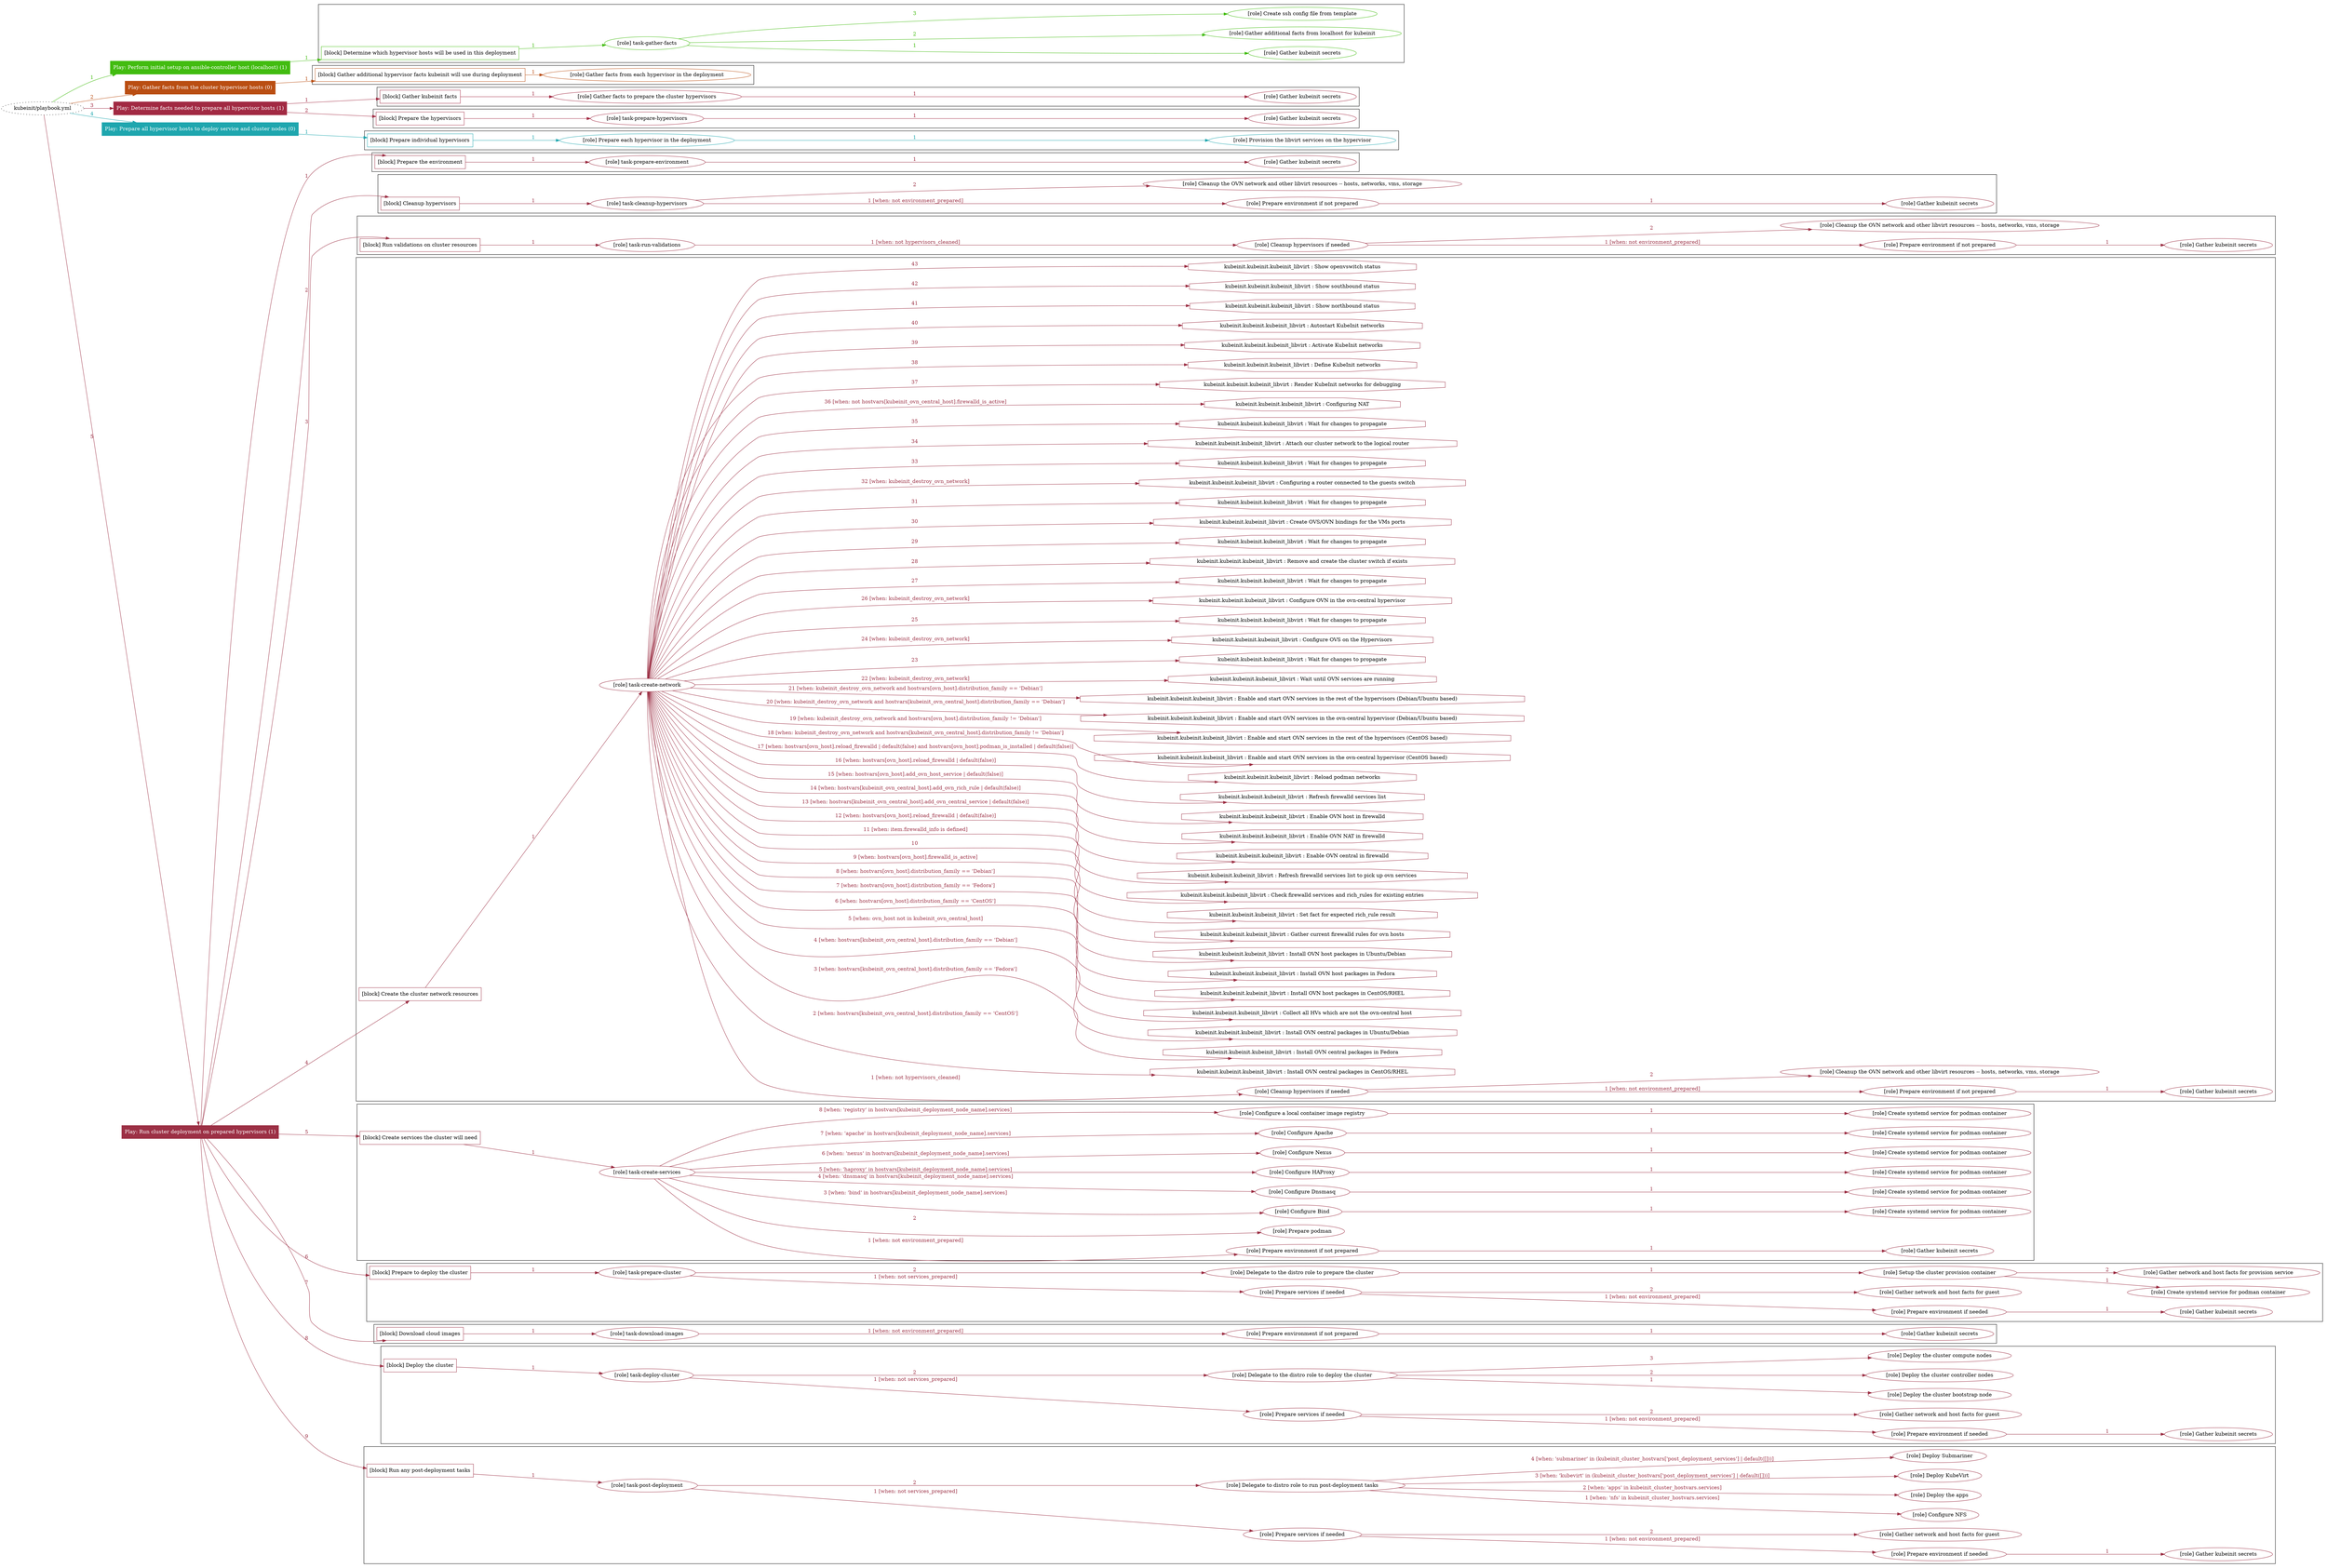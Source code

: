 digraph {
	graph [concentrate=true ordering=in rankdir=LR ratio=fill]
	edge [esep=5 sep=10]
	"kubeinit/playbook.yml" [URL="/home/runner/work/kubeinit/kubeinit/kubeinit/playbook.yml" id=playbook_c6033c44 style=dotted]
	"kubeinit/playbook.yml" -> play_5c7b0cc2 [label="1 " color="#42bc10" fontcolor="#42bc10" id=edge_77b911e6 labeltooltip="1 " tooltip="1 "]
	subgraph "Play: Perform initial setup on ansible-controller host (localhost) (1)" {
		play_5c7b0cc2 [label="Play: Perform initial setup on ansible-controller host (localhost) (1)" URL="/home/runner/work/kubeinit/kubeinit/kubeinit/playbook.yml" color="#42bc10" fontcolor="#ffffff" id=play_5c7b0cc2 shape=box style=filled tooltip=localhost]
		play_5c7b0cc2 -> block_03d6aeb3 [label=1 color="#42bc10" fontcolor="#42bc10" id=edge_30f203f4 labeltooltip=1 tooltip=1]
		subgraph cluster_block_03d6aeb3 {
			block_03d6aeb3 [label="[block] Determine which hypervisor hosts will be used in this deployment" URL="/home/runner/work/kubeinit/kubeinit/kubeinit/playbook.yml" color="#42bc10" id=block_03d6aeb3 labeltooltip="Determine which hypervisor hosts will be used in this deployment" shape=box tooltip="Determine which hypervisor hosts will be used in this deployment"]
			block_03d6aeb3 -> role_c396e815 [label="1 " color="#42bc10" fontcolor="#42bc10" id=edge_06ebc539 labeltooltip="1 " tooltip="1 "]
			subgraph "task-gather-facts" {
				role_c396e815 [label="[role] task-gather-facts" URL="/home/runner/work/kubeinit/kubeinit/kubeinit/playbook.yml" color="#42bc10" id=role_c396e815 tooltip="task-gather-facts"]
				role_c396e815 -> role_8b32a33f [label="1 " color="#42bc10" fontcolor="#42bc10" id=edge_042338b8 labeltooltip="1 " tooltip="1 "]
				subgraph "Gather kubeinit secrets" {
					role_8b32a33f [label="[role] Gather kubeinit secrets" URL="/home/runner/.ansible/collections/ansible_collections/kubeinit/kubeinit/roles/kubeinit_prepare/tasks/build_hypervisors_group.yml" color="#42bc10" id=role_8b32a33f tooltip="Gather kubeinit secrets"]
				}
				role_c396e815 -> role_2577978a [label="2 " color="#42bc10" fontcolor="#42bc10" id=edge_47eb3444 labeltooltip="2 " tooltip="2 "]
				subgraph "Gather additional facts from localhost for kubeinit" {
					role_2577978a [label="[role] Gather additional facts from localhost for kubeinit" URL="/home/runner/.ansible/collections/ansible_collections/kubeinit/kubeinit/roles/kubeinit_prepare/tasks/build_hypervisors_group.yml" color="#42bc10" id=role_2577978a tooltip="Gather additional facts from localhost for kubeinit"]
				}
				role_c396e815 -> role_c3574dbd [label="3 " color="#42bc10" fontcolor="#42bc10" id=edge_a3120091 labeltooltip="3 " tooltip="3 "]
				subgraph "Create ssh config file from template" {
					role_c3574dbd [label="[role] Create ssh config file from template" URL="/home/runner/.ansible/collections/ansible_collections/kubeinit/kubeinit/roles/kubeinit_prepare/tasks/build_hypervisors_group.yml" color="#42bc10" id=role_c3574dbd tooltip="Create ssh config file from template"]
				}
			}
		}
	}
	"kubeinit/playbook.yml" -> play_a7b6178d [label="2 " color="#ba4e12" fontcolor="#ba4e12" id=edge_c05b7010 labeltooltip="2 " tooltip="2 "]
	subgraph "Play: Gather facts from the cluster hypervisor hosts (0)" {
		play_a7b6178d [label="Play: Gather facts from the cluster hypervisor hosts (0)" URL="/home/runner/work/kubeinit/kubeinit/kubeinit/playbook.yml" color="#ba4e12" fontcolor="#ffffff" id=play_a7b6178d shape=box style=filled tooltip="Play: Gather facts from the cluster hypervisor hosts (0)"]
		play_a7b6178d -> block_81049f35 [label=1 color="#ba4e12" fontcolor="#ba4e12" id=edge_127b025b labeltooltip=1 tooltip=1]
		subgraph cluster_block_81049f35 {
			block_81049f35 [label="[block] Gather additional hypervisor facts kubeinit will use during deployment" URL="/home/runner/work/kubeinit/kubeinit/kubeinit/playbook.yml" color="#ba4e12" id=block_81049f35 labeltooltip="Gather additional hypervisor facts kubeinit will use during deployment" shape=box tooltip="Gather additional hypervisor facts kubeinit will use during deployment"]
			block_81049f35 -> role_00d2a780 [label="1 " color="#ba4e12" fontcolor="#ba4e12" id=edge_945f1dce labeltooltip="1 " tooltip="1 "]
			subgraph "Gather facts from each hypervisor in the deployment" {
				role_00d2a780 [label="[role] Gather facts from each hypervisor in the deployment" URL="/home/runner/work/kubeinit/kubeinit/kubeinit/playbook.yml" color="#ba4e12" id=role_00d2a780 tooltip="Gather facts from each hypervisor in the deployment"]
			}
		}
	}
	"kubeinit/playbook.yml" -> play_9e690d79 [label="3 " color="#a22a43" fontcolor="#a22a43" id=edge_9a0fe724 labeltooltip="3 " tooltip="3 "]
	subgraph "Play: Determine facts needed to prepare all hypervisor hosts (1)" {
		play_9e690d79 [label="Play: Determine facts needed to prepare all hypervisor hosts (1)" URL="/home/runner/work/kubeinit/kubeinit/kubeinit/playbook.yml" color="#a22a43" fontcolor="#ffffff" id=play_9e690d79 shape=box style=filled tooltip=localhost]
		play_9e690d79 -> block_972107ca [label=1 color="#a22a43" fontcolor="#a22a43" id=edge_d5f69a73 labeltooltip=1 tooltip=1]
		subgraph cluster_block_972107ca {
			block_972107ca [label="[block] Gather kubeinit facts" URL="/home/runner/work/kubeinit/kubeinit/kubeinit/playbook.yml" color="#a22a43" id=block_972107ca labeltooltip="Gather kubeinit facts" shape=box tooltip="Gather kubeinit facts"]
			block_972107ca -> role_20e37c01 [label="1 " color="#a22a43" fontcolor="#a22a43" id=edge_d45154d3 labeltooltip="1 " tooltip="1 "]
			subgraph "Gather facts to prepare the cluster hypervisors" {
				role_20e37c01 [label="[role] Gather facts to prepare the cluster hypervisors" URL="/home/runner/work/kubeinit/kubeinit/kubeinit/playbook.yml" color="#a22a43" id=role_20e37c01 tooltip="Gather facts to prepare the cluster hypervisors"]
				role_20e37c01 -> role_b97d1b58 [label="1 " color="#a22a43" fontcolor="#a22a43" id=edge_3117fb51 labeltooltip="1 " tooltip="1 "]
				subgraph "Gather kubeinit secrets" {
					role_b97d1b58 [label="[role] Gather kubeinit secrets" URL="/home/runner/.ansible/collections/ansible_collections/kubeinit/kubeinit/roles/kubeinit_prepare/tasks/gather_kubeinit_facts.yml" color="#a22a43" id=role_b97d1b58 tooltip="Gather kubeinit secrets"]
				}
			}
		}
		play_9e690d79 -> block_1df1ffa8 [label=2 color="#a22a43" fontcolor="#a22a43" id=edge_d916df10 labeltooltip=2 tooltip=2]
		subgraph cluster_block_1df1ffa8 {
			block_1df1ffa8 [label="[block] Prepare the hypervisors" URL="/home/runner/work/kubeinit/kubeinit/kubeinit/playbook.yml" color="#a22a43" id=block_1df1ffa8 labeltooltip="Prepare the hypervisors" shape=box tooltip="Prepare the hypervisors"]
			block_1df1ffa8 -> role_7117f3f3 [label="1 " color="#a22a43" fontcolor="#a22a43" id=edge_9361f598 labeltooltip="1 " tooltip="1 "]
			subgraph "task-prepare-hypervisors" {
				role_7117f3f3 [label="[role] task-prepare-hypervisors" URL="/home/runner/work/kubeinit/kubeinit/kubeinit/playbook.yml" color="#a22a43" id=role_7117f3f3 tooltip="task-prepare-hypervisors"]
				role_7117f3f3 -> role_240d2ba0 [label="1 " color="#a22a43" fontcolor="#a22a43" id=edge_43334bc5 labeltooltip="1 " tooltip="1 "]
				subgraph "Gather kubeinit secrets" {
					role_240d2ba0 [label="[role] Gather kubeinit secrets" URL="/home/runner/.ansible/collections/ansible_collections/kubeinit/kubeinit/roles/kubeinit_prepare/tasks/gather_kubeinit_facts.yml" color="#a22a43" id=role_240d2ba0 tooltip="Gather kubeinit secrets"]
				}
			}
		}
	}
	"kubeinit/playbook.yml" -> play_bc0afc70 [label="4 " color="#1ea6ae" fontcolor="#1ea6ae" id=edge_58520276 labeltooltip="4 " tooltip="4 "]
	subgraph "Play: Prepare all hypervisor hosts to deploy service and cluster nodes (0)" {
		play_bc0afc70 [label="Play: Prepare all hypervisor hosts to deploy service and cluster nodes (0)" URL="/home/runner/work/kubeinit/kubeinit/kubeinit/playbook.yml" color="#1ea6ae" fontcolor="#ffffff" id=play_bc0afc70 shape=box style=filled tooltip="Play: Prepare all hypervisor hosts to deploy service and cluster nodes (0)"]
		play_bc0afc70 -> block_4a6b015f [label=1 color="#1ea6ae" fontcolor="#1ea6ae" id=edge_e84f6de7 labeltooltip=1 tooltip=1]
		subgraph cluster_block_4a6b015f {
			block_4a6b015f [label="[block] Prepare individual hypervisors" URL="/home/runner/work/kubeinit/kubeinit/kubeinit/playbook.yml" color="#1ea6ae" id=block_4a6b015f labeltooltip="Prepare individual hypervisors" shape=box tooltip="Prepare individual hypervisors"]
			block_4a6b015f -> role_91fb3389 [label="1 " color="#1ea6ae" fontcolor="#1ea6ae" id=edge_d52495bd labeltooltip="1 " tooltip="1 "]
			subgraph "Prepare each hypervisor in the deployment" {
				role_91fb3389 [label="[role] Prepare each hypervisor in the deployment" URL="/home/runner/work/kubeinit/kubeinit/kubeinit/playbook.yml" color="#1ea6ae" id=role_91fb3389 tooltip="Prepare each hypervisor in the deployment"]
				role_91fb3389 -> role_ed560d3e [label="1 " color="#1ea6ae" fontcolor="#1ea6ae" id=edge_c2219930 labeltooltip="1 " tooltip="1 "]
				subgraph "Provision the libvirt services on the hypervisor" {
					role_ed560d3e [label="[role] Provision the libvirt services on the hypervisor" URL="/home/runner/.ansible/collections/ansible_collections/kubeinit/kubeinit/roles/kubeinit_prepare/tasks/prepare_hypervisor.yml" color="#1ea6ae" id=role_ed560d3e tooltip="Provision the libvirt services on the hypervisor"]
				}
			}
		}
	}
	"kubeinit/playbook.yml" -> play_453b7119 [label="5 " color="#9c3045" fontcolor="#9c3045" id=edge_3348ff2a labeltooltip="5 " tooltip="5 "]
	subgraph "Play: Run cluster deployment on prepared hypervisors (1)" {
		play_453b7119 [label="Play: Run cluster deployment on prepared hypervisors (1)" URL="/home/runner/work/kubeinit/kubeinit/kubeinit/playbook.yml" color="#9c3045" fontcolor="#ffffff" id=play_453b7119 shape=box style=filled tooltip=localhost]
		play_453b7119 -> block_1ae2f38a [label=1 color="#9c3045" fontcolor="#9c3045" id=edge_08a16901 labeltooltip=1 tooltip=1]
		subgraph cluster_block_1ae2f38a {
			block_1ae2f38a [label="[block] Prepare the environment" URL="/home/runner/work/kubeinit/kubeinit/kubeinit/playbook.yml" color="#9c3045" id=block_1ae2f38a labeltooltip="Prepare the environment" shape=box tooltip="Prepare the environment"]
			block_1ae2f38a -> role_76f957c9 [label="1 " color="#9c3045" fontcolor="#9c3045" id=edge_20cd17ef labeltooltip="1 " tooltip="1 "]
			subgraph "task-prepare-environment" {
				role_76f957c9 [label="[role] task-prepare-environment" URL="/home/runner/work/kubeinit/kubeinit/kubeinit/playbook.yml" color="#9c3045" id=role_76f957c9 tooltip="task-prepare-environment"]
				role_76f957c9 -> role_f5ff934c [label="1 " color="#9c3045" fontcolor="#9c3045" id=edge_c7dc38e1 labeltooltip="1 " tooltip="1 "]
				subgraph "Gather kubeinit secrets" {
					role_f5ff934c [label="[role] Gather kubeinit secrets" URL="/home/runner/.ansible/collections/ansible_collections/kubeinit/kubeinit/roles/kubeinit_prepare/tasks/gather_kubeinit_facts.yml" color="#9c3045" id=role_f5ff934c tooltip="Gather kubeinit secrets"]
				}
			}
		}
		play_453b7119 -> block_c3276fb6 [label=2 color="#9c3045" fontcolor="#9c3045" id=edge_a20dac4f labeltooltip=2 tooltip=2]
		subgraph cluster_block_c3276fb6 {
			block_c3276fb6 [label="[block] Cleanup hypervisors" URL="/home/runner/work/kubeinit/kubeinit/kubeinit/playbook.yml" color="#9c3045" id=block_c3276fb6 labeltooltip="Cleanup hypervisors" shape=box tooltip="Cleanup hypervisors"]
			block_c3276fb6 -> role_3bf068c9 [label="1 " color="#9c3045" fontcolor="#9c3045" id=edge_c1390d1a labeltooltip="1 " tooltip="1 "]
			subgraph "task-cleanup-hypervisors" {
				role_3bf068c9 [label="[role] task-cleanup-hypervisors" URL="/home/runner/work/kubeinit/kubeinit/kubeinit/playbook.yml" color="#9c3045" id=role_3bf068c9 tooltip="task-cleanup-hypervisors"]
				role_3bf068c9 -> role_5cf45a66 [label="1 [when: not environment_prepared]" color="#9c3045" fontcolor="#9c3045" id=edge_c9b5c993 labeltooltip="1 [when: not environment_prepared]" tooltip="1 [when: not environment_prepared]"]
				subgraph "Prepare environment if not prepared" {
					role_5cf45a66 [label="[role] Prepare environment if not prepared" URL="/home/runner/.ansible/collections/ansible_collections/kubeinit/kubeinit/roles/kubeinit_prepare/tasks/cleanup_hypervisors.yml" color="#9c3045" id=role_5cf45a66 tooltip="Prepare environment if not prepared"]
					role_5cf45a66 -> role_05cc8af2 [label="1 " color="#9c3045" fontcolor="#9c3045" id=edge_010f8e6f labeltooltip="1 " tooltip="1 "]
					subgraph "Gather kubeinit secrets" {
						role_05cc8af2 [label="[role] Gather kubeinit secrets" URL="/home/runner/.ansible/collections/ansible_collections/kubeinit/kubeinit/roles/kubeinit_prepare/tasks/gather_kubeinit_facts.yml" color="#9c3045" id=role_05cc8af2 tooltip="Gather kubeinit secrets"]
					}
				}
				role_3bf068c9 -> role_4db0160a [label="2 " color="#9c3045" fontcolor="#9c3045" id=edge_565fced3 labeltooltip="2 " tooltip="2 "]
				subgraph "Cleanup the OVN network and other libvirt resources -- hosts, networks, vms, storage" {
					role_4db0160a [label="[role] Cleanup the OVN network and other libvirt resources -- hosts, networks, vms, storage" URL="/home/runner/.ansible/collections/ansible_collections/kubeinit/kubeinit/roles/kubeinit_prepare/tasks/cleanup_hypervisors.yml" color="#9c3045" id=role_4db0160a tooltip="Cleanup the OVN network and other libvirt resources -- hosts, networks, vms, storage"]
				}
			}
		}
		play_453b7119 -> block_09380aff [label=3 color="#9c3045" fontcolor="#9c3045" id=edge_ab61bcf2 labeltooltip=3 tooltip=3]
		subgraph cluster_block_09380aff {
			block_09380aff [label="[block] Run validations on cluster resources" URL="/home/runner/work/kubeinit/kubeinit/kubeinit/playbook.yml" color="#9c3045" id=block_09380aff labeltooltip="Run validations on cluster resources" shape=box tooltip="Run validations on cluster resources"]
			block_09380aff -> role_d4d849a8 [label="1 " color="#9c3045" fontcolor="#9c3045" id=edge_c7992900 labeltooltip="1 " tooltip="1 "]
			subgraph "task-run-validations" {
				role_d4d849a8 [label="[role] task-run-validations" URL="/home/runner/work/kubeinit/kubeinit/kubeinit/playbook.yml" color="#9c3045" id=role_d4d849a8 tooltip="task-run-validations"]
				role_d4d849a8 -> role_04d4e918 [label="1 [when: not hypervisors_cleaned]" color="#9c3045" fontcolor="#9c3045" id=edge_af47622c labeltooltip="1 [when: not hypervisors_cleaned]" tooltip="1 [when: not hypervisors_cleaned]"]
				subgraph "Cleanup hypervisors if needed" {
					role_04d4e918 [label="[role] Cleanup hypervisors if needed" URL="/home/runner/.ansible/collections/ansible_collections/kubeinit/kubeinit/roles/kubeinit_validations/tasks/main.yml" color="#9c3045" id=role_04d4e918 tooltip="Cleanup hypervisors if needed"]
					role_04d4e918 -> role_a17c6dbf [label="1 [when: not environment_prepared]" color="#9c3045" fontcolor="#9c3045" id=edge_676716fe labeltooltip="1 [when: not environment_prepared]" tooltip="1 [when: not environment_prepared]"]
					subgraph "Prepare environment if not prepared" {
						role_a17c6dbf [label="[role] Prepare environment if not prepared" URL="/home/runner/.ansible/collections/ansible_collections/kubeinit/kubeinit/roles/kubeinit_prepare/tasks/cleanup_hypervisors.yml" color="#9c3045" id=role_a17c6dbf tooltip="Prepare environment if not prepared"]
						role_a17c6dbf -> role_554f5f97 [label="1 " color="#9c3045" fontcolor="#9c3045" id=edge_0c17b229 labeltooltip="1 " tooltip="1 "]
						subgraph "Gather kubeinit secrets" {
							role_554f5f97 [label="[role] Gather kubeinit secrets" URL="/home/runner/.ansible/collections/ansible_collections/kubeinit/kubeinit/roles/kubeinit_prepare/tasks/gather_kubeinit_facts.yml" color="#9c3045" id=role_554f5f97 tooltip="Gather kubeinit secrets"]
						}
					}
					role_04d4e918 -> role_2b456ddc [label="2 " color="#9c3045" fontcolor="#9c3045" id=edge_fd8c2e93 labeltooltip="2 " tooltip="2 "]
					subgraph "Cleanup the OVN network and other libvirt resources -- hosts, networks, vms, storage" {
						role_2b456ddc [label="[role] Cleanup the OVN network and other libvirt resources -- hosts, networks, vms, storage" URL="/home/runner/.ansible/collections/ansible_collections/kubeinit/kubeinit/roles/kubeinit_prepare/tasks/cleanup_hypervisors.yml" color="#9c3045" id=role_2b456ddc tooltip="Cleanup the OVN network and other libvirt resources -- hosts, networks, vms, storage"]
					}
				}
			}
		}
		play_453b7119 -> block_e0980a37 [label=4 color="#9c3045" fontcolor="#9c3045" id=edge_697d4aed labeltooltip=4 tooltip=4]
		subgraph cluster_block_e0980a37 {
			block_e0980a37 [label="[block] Create the cluster network resources" URL="/home/runner/work/kubeinit/kubeinit/kubeinit/playbook.yml" color="#9c3045" id=block_e0980a37 labeltooltip="Create the cluster network resources" shape=box tooltip="Create the cluster network resources"]
			block_e0980a37 -> role_71fb20cb [label="1 " color="#9c3045" fontcolor="#9c3045" id=edge_1efb2c7e labeltooltip="1 " tooltip="1 "]
			subgraph "task-create-network" {
				role_71fb20cb [label="[role] task-create-network" URL="/home/runner/work/kubeinit/kubeinit/kubeinit/playbook.yml" color="#9c3045" id=role_71fb20cb tooltip="task-create-network"]
				role_71fb20cb -> role_a9cfa9e3 [label="1 [when: not hypervisors_cleaned]" color="#9c3045" fontcolor="#9c3045" id=edge_60a25424 labeltooltip="1 [when: not hypervisors_cleaned]" tooltip="1 [when: not hypervisors_cleaned]"]
				subgraph "Cleanup hypervisors if needed" {
					role_a9cfa9e3 [label="[role] Cleanup hypervisors if needed" URL="/home/runner/.ansible/collections/ansible_collections/kubeinit/kubeinit/roles/kubeinit_libvirt/tasks/create_network.yml" color="#9c3045" id=role_a9cfa9e3 tooltip="Cleanup hypervisors if needed"]
					role_a9cfa9e3 -> role_6a24a43c [label="1 [when: not environment_prepared]" color="#9c3045" fontcolor="#9c3045" id=edge_409a1dea labeltooltip="1 [when: not environment_prepared]" tooltip="1 [when: not environment_prepared]"]
					subgraph "Prepare environment if not prepared" {
						role_6a24a43c [label="[role] Prepare environment if not prepared" URL="/home/runner/.ansible/collections/ansible_collections/kubeinit/kubeinit/roles/kubeinit_prepare/tasks/cleanup_hypervisors.yml" color="#9c3045" id=role_6a24a43c tooltip="Prepare environment if not prepared"]
						role_6a24a43c -> role_62f27525 [label="1 " color="#9c3045" fontcolor="#9c3045" id=edge_a3a3dc7a labeltooltip="1 " tooltip="1 "]
						subgraph "Gather kubeinit secrets" {
							role_62f27525 [label="[role] Gather kubeinit secrets" URL="/home/runner/.ansible/collections/ansible_collections/kubeinit/kubeinit/roles/kubeinit_prepare/tasks/gather_kubeinit_facts.yml" color="#9c3045" id=role_62f27525 tooltip="Gather kubeinit secrets"]
						}
					}
					role_a9cfa9e3 -> role_98a3484f [label="2 " color="#9c3045" fontcolor="#9c3045" id=edge_5daba021 labeltooltip="2 " tooltip="2 "]
					subgraph "Cleanup the OVN network and other libvirt resources -- hosts, networks, vms, storage" {
						role_98a3484f [label="[role] Cleanup the OVN network and other libvirt resources -- hosts, networks, vms, storage" URL="/home/runner/.ansible/collections/ansible_collections/kubeinit/kubeinit/roles/kubeinit_prepare/tasks/cleanup_hypervisors.yml" color="#9c3045" id=role_98a3484f tooltip="Cleanup the OVN network and other libvirt resources -- hosts, networks, vms, storage"]
					}
				}
				task_fd6d82dc [label="kubeinit.kubeinit.kubeinit_libvirt : Install OVN central packages in CentOS/RHEL" URL="/home/runner/.ansible/collections/ansible_collections/kubeinit/kubeinit/roles/kubeinit_libvirt/tasks/create_network.yml" color="#9c3045" id=task_fd6d82dc shape=octagon tooltip="kubeinit.kubeinit.kubeinit_libvirt : Install OVN central packages in CentOS/RHEL"]
				role_71fb20cb -> task_fd6d82dc [label="2 [when: hostvars[kubeinit_ovn_central_host].distribution_family == 'CentOS']" color="#9c3045" fontcolor="#9c3045" id=edge_190a9c75 labeltooltip="2 [when: hostvars[kubeinit_ovn_central_host].distribution_family == 'CentOS']" tooltip="2 [when: hostvars[kubeinit_ovn_central_host].distribution_family == 'CentOS']"]
				task_a206124a [label="kubeinit.kubeinit.kubeinit_libvirt : Install OVN central packages in Fedora" URL="/home/runner/.ansible/collections/ansible_collections/kubeinit/kubeinit/roles/kubeinit_libvirt/tasks/create_network.yml" color="#9c3045" id=task_a206124a shape=octagon tooltip="kubeinit.kubeinit.kubeinit_libvirt : Install OVN central packages in Fedora"]
				role_71fb20cb -> task_a206124a [label="3 [when: hostvars[kubeinit_ovn_central_host].distribution_family == 'Fedora']" color="#9c3045" fontcolor="#9c3045" id=edge_73a612af labeltooltip="3 [when: hostvars[kubeinit_ovn_central_host].distribution_family == 'Fedora']" tooltip="3 [when: hostvars[kubeinit_ovn_central_host].distribution_family == 'Fedora']"]
				task_566f2446 [label="kubeinit.kubeinit.kubeinit_libvirt : Install OVN central packages in Ubuntu/Debian" URL="/home/runner/.ansible/collections/ansible_collections/kubeinit/kubeinit/roles/kubeinit_libvirt/tasks/create_network.yml" color="#9c3045" id=task_566f2446 shape=octagon tooltip="kubeinit.kubeinit.kubeinit_libvirt : Install OVN central packages in Ubuntu/Debian"]
				role_71fb20cb -> task_566f2446 [label="4 [when: hostvars[kubeinit_ovn_central_host].distribution_family == 'Debian']" color="#9c3045" fontcolor="#9c3045" id=edge_224f7ae6 labeltooltip="4 [when: hostvars[kubeinit_ovn_central_host].distribution_family == 'Debian']" tooltip="4 [when: hostvars[kubeinit_ovn_central_host].distribution_family == 'Debian']"]
				task_628a12ee [label="kubeinit.kubeinit.kubeinit_libvirt : Collect all HVs which are not the ovn-central host" URL="/home/runner/.ansible/collections/ansible_collections/kubeinit/kubeinit/roles/kubeinit_libvirt/tasks/create_network.yml" color="#9c3045" id=task_628a12ee shape=octagon tooltip="kubeinit.kubeinit.kubeinit_libvirt : Collect all HVs which are not the ovn-central host"]
				role_71fb20cb -> task_628a12ee [label="5 [when: ovn_host not in kubeinit_ovn_central_host]" color="#9c3045" fontcolor="#9c3045" id=edge_decb58d0 labeltooltip="5 [when: ovn_host not in kubeinit_ovn_central_host]" tooltip="5 [when: ovn_host not in kubeinit_ovn_central_host]"]
				task_43d741e8 [label="kubeinit.kubeinit.kubeinit_libvirt : Install OVN host packages in CentOS/RHEL" URL="/home/runner/.ansible/collections/ansible_collections/kubeinit/kubeinit/roles/kubeinit_libvirt/tasks/create_network.yml" color="#9c3045" id=task_43d741e8 shape=octagon tooltip="kubeinit.kubeinit.kubeinit_libvirt : Install OVN host packages in CentOS/RHEL"]
				role_71fb20cb -> task_43d741e8 [label="6 [when: hostvars[ovn_host].distribution_family == 'CentOS']" color="#9c3045" fontcolor="#9c3045" id=edge_f41e040e labeltooltip="6 [when: hostvars[ovn_host].distribution_family == 'CentOS']" tooltip="6 [when: hostvars[ovn_host].distribution_family == 'CentOS']"]
				task_725d6e81 [label="kubeinit.kubeinit.kubeinit_libvirt : Install OVN host packages in Fedora" URL="/home/runner/.ansible/collections/ansible_collections/kubeinit/kubeinit/roles/kubeinit_libvirt/tasks/create_network.yml" color="#9c3045" id=task_725d6e81 shape=octagon tooltip="kubeinit.kubeinit.kubeinit_libvirt : Install OVN host packages in Fedora"]
				role_71fb20cb -> task_725d6e81 [label="7 [when: hostvars[ovn_host].distribution_family == 'Fedora']" color="#9c3045" fontcolor="#9c3045" id=edge_2a751fb8 labeltooltip="7 [when: hostvars[ovn_host].distribution_family == 'Fedora']" tooltip="7 [when: hostvars[ovn_host].distribution_family == 'Fedora']"]
				task_195bd1e9 [label="kubeinit.kubeinit.kubeinit_libvirt : Install OVN host packages in Ubuntu/Debian" URL="/home/runner/.ansible/collections/ansible_collections/kubeinit/kubeinit/roles/kubeinit_libvirt/tasks/create_network.yml" color="#9c3045" id=task_195bd1e9 shape=octagon tooltip="kubeinit.kubeinit.kubeinit_libvirt : Install OVN host packages in Ubuntu/Debian"]
				role_71fb20cb -> task_195bd1e9 [label="8 [when: hostvars[ovn_host].distribution_family == 'Debian']" color="#9c3045" fontcolor="#9c3045" id=edge_5de9ad95 labeltooltip="8 [when: hostvars[ovn_host].distribution_family == 'Debian']" tooltip="8 [when: hostvars[ovn_host].distribution_family == 'Debian']"]
				task_20c78c68 [label="kubeinit.kubeinit.kubeinit_libvirt : Gather current firewalld rules for ovn hosts" URL="/home/runner/.ansible/collections/ansible_collections/kubeinit/kubeinit/roles/kubeinit_libvirt/tasks/create_network.yml" color="#9c3045" id=task_20c78c68 shape=octagon tooltip="kubeinit.kubeinit.kubeinit_libvirt : Gather current firewalld rules for ovn hosts"]
				role_71fb20cb -> task_20c78c68 [label="9 [when: hostvars[ovn_host].firewalld_is_active]" color="#9c3045" fontcolor="#9c3045" id=edge_47b7fb6d labeltooltip="9 [when: hostvars[ovn_host].firewalld_is_active]" tooltip="9 [when: hostvars[ovn_host].firewalld_is_active]"]
				task_d12432fa [label="kubeinit.kubeinit.kubeinit_libvirt : Set fact for expected rich_rule result" URL="/home/runner/.ansible/collections/ansible_collections/kubeinit/kubeinit/roles/kubeinit_libvirt/tasks/create_network.yml" color="#9c3045" id=task_d12432fa shape=octagon tooltip="kubeinit.kubeinit.kubeinit_libvirt : Set fact for expected rich_rule result"]
				role_71fb20cb -> task_d12432fa [label="10 " color="#9c3045" fontcolor="#9c3045" id=edge_14bdf196 labeltooltip="10 " tooltip="10 "]
				task_a3af076f [label="kubeinit.kubeinit.kubeinit_libvirt : Check firewalld services and rich_rules for existing entries" URL="/home/runner/.ansible/collections/ansible_collections/kubeinit/kubeinit/roles/kubeinit_libvirt/tasks/create_network.yml" color="#9c3045" id=task_a3af076f shape=octagon tooltip="kubeinit.kubeinit.kubeinit_libvirt : Check firewalld services and rich_rules for existing entries"]
				role_71fb20cb -> task_a3af076f [label="11 [when: item.firewalld_info is defined]" color="#9c3045" fontcolor="#9c3045" id=edge_75266d61 labeltooltip="11 [when: item.firewalld_info is defined]" tooltip="11 [when: item.firewalld_info is defined]"]
				task_bba6d80d [label="kubeinit.kubeinit.kubeinit_libvirt : Refresh firewalld services list to pick up ovn services" URL="/home/runner/.ansible/collections/ansible_collections/kubeinit/kubeinit/roles/kubeinit_libvirt/tasks/create_network.yml" color="#9c3045" id=task_bba6d80d shape=octagon tooltip="kubeinit.kubeinit.kubeinit_libvirt : Refresh firewalld services list to pick up ovn services"]
				role_71fb20cb -> task_bba6d80d [label="12 [when: hostvars[ovn_host].reload_firewalld | default(false)]" color="#9c3045" fontcolor="#9c3045" id=edge_4b2ba38f labeltooltip="12 [when: hostvars[ovn_host].reload_firewalld | default(false)]" tooltip="12 [when: hostvars[ovn_host].reload_firewalld | default(false)]"]
				task_d5f8b797 [label="kubeinit.kubeinit.kubeinit_libvirt : Enable OVN central in firewalld" URL="/home/runner/.ansible/collections/ansible_collections/kubeinit/kubeinit/roles/kubeinit_libvirt/tasks/create_network.yml" color="#9c3045" id=task_d5f8b797 shape=octagon tooltip="kubeinit.kubeinit.kubeinit_libvirt : Enable OVN central in firewalld"]
				role_71fb20cb -> task_d5f8b797 [label="13 [when: hostvars[kubeinit_ovn_central_host].add_ovn_central_service | default(false)]" color="#9c3045" fontcolor="#9c3045" id=edge_09f64962 labeltooltip="13 [when: hostvars[kubeinit_ovn_central_host].add_ovn_central_service | default(false)]" tooltip="13 [when: hostvars[kubeinit_ovn_central_host].add_ovn_central_service | default(false)]"]
				task_8f539062 [label="kubeinit.kubeinit.kubeinit_libvirt : Enable OVN NAT in firewalld" URL="/home/runner/.ansible/collections/ansible_collections/kubeinit/kubeinit/roles/kubeinit_libvirt/tasks/create_network.yml" color="#9c3045" id=task_8f539062 shape=octagon tooltip="kubeinit.kubeinit.kubeinit_libvirt : Enable OVN NAT in firewalld"]
				role_71fb20cb -> task_8f539062 [label="14 [when: hostvars[kubeinit_ovn_central_host].add_ovn_rich_rule | default(false)]" color="#9c3045" fontcolor="#9c3045" id=edge_b1b94817 labeltooltip="14 [when: hostvars[kubeinit_ovn_central_host].add_ovn_rich_rule | default(false)]" tooltip="14 [when: hostvars[kubeinit_ovn_central_host].add_ovn_rich_rule | default(false)]"]
				task_0837d8c5 [label="kubeinit.kubeinit.kubeinit_libvirt : Enable OVN host in firewalld" URL="/home/runner/.ansible/collections/ansible_collections/kubeinit/kubeinit/roles/kubeinit_libvirt/tasks/create_network.yml" color="#9c3045" id=task_0837d8c5 shape=octagon tooltip="kubeinit.kubeinit.kubeinit_libvirt : Enable OVN host in firewalld"]
				role_71fb20cb -> task_0837d8c5 [label="15 [when: hostvars[ovn_host].add_ovn_host_service | default(false)]" color="#9c3045" fontcolor="#9c3045" id=edge_b12292b1 labeltooltip="15 [when: hostvars[ovn_host].add_ovn_host_service | default(false)]" tooltip="15 [when: hostvars[ovn_host].add_ovn_host_service | default(false)]"]
				task_1b2dae10 [label="kubeinit.kubeinit.kubeinit_libvirt : Refresh firewalld services list" URL="/home/runner/.ansible/collections/ansible_collections/kubeinit/kubeinit/roles/kubeinit_libvirt/tasks/create_network.yml" color="#9c3045" id=task_1b2dae10 shape=octagon tooltip="kubeinit.kubeinit.kubeinit_libvirt : Refresh firewalld services list"]
				role_71fb20cb -> task_1b2dae10 [label="16 [when: hostvars[ovn_host].reload_firewalld | default(false)]" color="#9c3045" fontcolor="#9c3045" id=edge_e26f2339 labeltooltip="16 [when: hostvars[ovn_host].reload_firewalld | default(false)]" tooltip="16 [when: hostvars[ovn_host].reload_firewalld | default(false)]"]
				task_c157dc5a [label="kubeinit.kubeinit.kubeinit_libvirt : Reload podman networks" URL="/home/runner/.ansible/collections/ansible_collections/kubeinit/kubeinit/roles/kubeinit_libvirt/tasks/create_network.yml" color="#9c3045" id=task_c157dc5a shape=octagon tooltip="kubeinit.kubeinit.kubeinit_libvirt : Reload podman networks"]
				role_71fb20cb -> task_c157dc5a [label="17 [when: hostvars[ovn_host].reload_firewalld | default(false) and hostvars[ovn_host].podman_is_installed | default(false)]" color="#9c3045" fontcolor="#9c3045" id=edge_814ac034 labeltooltip="17 [when: hostvars[ovn_host].reload_firewalld | default(false) and hostvars[ovn_host].podman_is_installed | default(false)]" tooltip="17 [when: hostvars[ovn_host].reload_firewalld | default(false) and hostvars[ovn_host].podman_is_installed | default(false)]"]
				task_f72223f8 [label="kubeinit.kubeinit.kubeinit_libvirt : Enable and start OVN services in the ovn-central hypervisor (CentOS based)" URL="/home/runner/.ansible/collections/ansible_collections/kubeinit/kubeinit/roles/kubeinit_libvirt/tasks/create_network.yml" color="#9c3045" id=task_f72223f8 shape=octagon tooltip="kubeinit.kubeinit.kubeinit_libvirt : Enable and start OVN services in the ovn-central hypervisor (CentOS based)"]
				role_71fb20cb -> task_f72223f8 [label="18 [when: kubeinit_destroy_ovn_network and hostvars[kubeinit_ovn_central_host].distribution_family != 'Debian']" color="#9c3045" fontcolor="#9c3045" id=edge_26832481 labeltooltip="18 [when: kubeinit_destroy_ovn_network and hostvars[kubeinit_ovn_central_host].distribution_family != 'Debian']" tooltip="18 [when: kubeinit_destroy_ovn_network and hostvars[kubeinit_ovn_central_host].distribution_family != 'Debian']"]
				task_7b11389f [label="kubeinit.kubeinit.kubeinit_libvirt : Enable and start OVN services in the rest of the hypervisors (CentOS based)" URL="/home/runner/.ansible/collections/ansible_collections/kubeinit/kubeinit/roles/kubeinit_libvirt/tasks/create_network.yml" color="#9c3045" id=task_7b11389f shape=octagon tooltip="kubeinit.kubeinit.kubeinit_libvirt : Enable and start OVN services in the rest of the hypervisors (CentOS based)"]
				role_71fb20cb -> task_7b11389f [label="19 [when: kubeinit_destroy_ovn_network and hostvars[ovn_host].distribution_family != 'Debian']" color="#9c3045" fontcolor="#9c3045" id=edge_0795c6fc labeltooltip="19 [when: kubeinit_destroy_ovn_network and hostvars[ovn_host].distribution_family != 'Debian']" tooltip="19 [when: kubeinit_destroy_ovn_network and hostvars[ovn_host].distribution_family != 'Debian']"]
				task_bd257778 [label="kubeinit.kubeinit.kubeinit_libvirt : Enable and start OVN services in the ovn-central hypervisor (Debian/Ubuntu based)" URL="/home/runner/.ansible/collections/ansible_collections/kubeinit/kubeinit/roles/kubeinit_libvirt/tasks/create_network.yml" color="#9c3045" id=task_bd257778 shape=octagon tooltip="kubeinit.kubeinit.kubeinit_libvirt : Enable and start OVN services in the ovn-central hypervisor (Debian/Ubuntu based)"]
				role_71fb20cb -> task_bd257778 [label="20 [when: kubeinit_destroy_ovn_network and hostvars[kubeinit_ovn_central_host].distribution_family == 'Debian']" color="#9c3045" fontcolor="#9c3045" id=edge_738d5d49 labeltooltip="20 [when: kubeinit_destroy_ovn_network and hostvars[kubeinit_ovn_central_host].distribution_family == 'Debian']" tooltip="20 [when: kubeinit_destroy_ovn_network and hostvars[kubeinit_ovn_central_host].distribution_family == 'Debian']"]
				task_f081d7f7 [label="kubeinit.kubeinit.kubeinit_libvirt : Enable and start OVN services in the rest of the hypervisors (Debian/Ubuntu based)" URL="/home/runner/.ansible/collections/ansible_collections/kubeinit/kubeinit/roles/kubeinit_libvirt/tasks/create_network.yml" color="#9c3045" id=task_f081d7f7 shape=octagon tooltip="kubeinit.kubeinit.kubeinit_libvirt : Enable and start OVN services in the rest of the hypervisors (Debian/Ubuntu based)"]
				role_71fb20cb -> task_f081d7f7 [label="21 [when: kubeinit_destroy_ovn_network and hostvars[ovn_host].distribution_family == 'Debian']" color="#9c3045" fontcolor="#9c3045" id=edge_a86240b3 labeltooltip="21 [when: kubeinit_destroy_ovn_network and hostvars[ovn_host].distribution_family == 'Debian']" tooltip="21 [when: kubeinit_destroy_ovn_network and hostvars[ovn_host].distribution_family == 'Debian']"]
				task_f4aa8950 [label="kubeinit.kubeinit.kubeinit_libvirt : Wait until OVN services are running" URL="/home/runner/.ansible/collections/ansible_collections/kubeinit/kubeinit/roles/kubeinit_libvirt/tasks/create_network.yml" color="#9c3045" id=task_f4aa8950 shape=octagon tooltip="kubeinit.kubeinit.kubeinit_libvirt : Wait until OVN services are running"]
				role_71fb20cb -> task_f4aa8950 [label="22 [when: kubeinit_destroy_ovn_network]" color="#9c3045" fontcolor="#9c3045" id=edge_7878bdf5 labeltooltip="22 [when: kubeinit_destroy_ovn_network]" tooltip="22 [when: kubeinit_destroy_ovn_network]"]
				task_f2e32f1d [label="kubeinit.kubeinit.kubeinit_libvirt : Wait for changes to propagate" URL="/home/runner/.ansible/collections/ansible_collections/kubeinit/kubeinit/roles/kubeinit_libvirt/tasks/create_network.yml" color="#9c3045" id=task_f2e32f1d shape=octagon tooltip="kubeinit.kubeinit.kubeinit_libvirt : Wait for changes to propagate"]
				role_71fb20cb -> task_f2e32f1d [label="23 " color="#9c3045" fontcolor="#9c3045" id=edge_a907072e labeltooltip="23 " tooltip="23 "]
				task_d4583b45 [label="kubeinit.kubeinit.kubeinit_libvirt : Configure OVS on the Hypervisors" URL="/home/runner/.ansible/collections/ansible_collections/kubeinit/kubeinit/roles/kubeinit_libvirt/tasks/create_network.yml" color="#9c3045" id=task_d4583b45 shape=octagon tooltip="kubeinit.kubeinit.kubeinit_libvirt : Configure OVS on the Hypervisors"]
				role_71fb20cb -> task_d4583b45 [label="24 [when: kubeinit_destroy_ovn_network]" color="#9c3045" fontcolor="#9c3045" id=edge_07a6c936 labeltooltip="24 [when: kubeinit_destroy_ovn_network]" tooltip="24 [when: kubeinit_destroy_ovn_network]"]
				task_e527b9b0 [label="kubeinit.kubeinit.kubeinit_libvirt : Wait for changes to propagate" URL="/home/runner/.ansible/collections/ansible_collections/kubeinit/kubeinit/roles/kubeinit_libvirt/tasks/create_network.yml" color="#9c3045" id=task_e527b9b0 shape=octagon tooltip="kubeinit.kubeinit.kubeinit_libvirt : Wait for changes to propagate"]
				role_71fb20cb -> task_e527b9b0 [label="25 " color="#9c3045" fontcolor="#9c3045" id=edge_82161c3f labeltooltip="25 " tooltip="25 "]
				task_6b3987c8 [label="kubeinit.kubeinit.kubeinit_libvirt : Configure OVN in the ovn-central hypervisor" URL="/home/runner/.ansible/collections/ansible_collections/kubeinit/kubeinit/roles/kubeinit_libvirt/tasks/create_network.yml" color="#9c3045" id=task_6b3987c8 shape=octagon tooltip="kubeinit.kubeinit.kubeinit_libvirt : Configure OVN in the ovn-central hypervisor"]
				role_71fb20cb -> task_6b3987c8 [label="26 [when: kubeinit_destroy_ovn_network]" color="#9c3045" fontcolor="#9c3045" id=edge_69521465 labeltooltip="26 [when: kubeinit_destroy_ovn_network]" tooltip="26 [when: kubeinit_destroy_ovn_network]"]
				task_a6145c0b [label="kubeinit.kubeinit.kubeinit_libvirt : Wait for changes to propagate" URL="/home/runner/.ansible/collections/ansible_collections/kubeinit/kubeinit/roles/kubeinit_libvirt/tasks/create_network.yml" color="#9c3045" id=task_a6145c0b shape=octagon tooltip="kubeinit.kubeinit.kubeinit_libvirt : Wait for changes to propagate"]
				role_71fb20cb -> task_a6145c0b [label="27 " color="#9c3045" fontcolor="#9c3045" id=edge_5099c143 labeltooltip="27 " tooltip="27 "]
				task_33bd1d78 [label="kubeinit.kubeinit.kubeinit_libvirt : Remove and create the cluster switch if exists" URL="/home/runner/.ansible/collections/ansible_collections/kubeinit/kubeinit/roles/kubeinit_libvirt/tasks/create_network.yml" color="#9c3045" id=task_33bd1d78 shape=octagon tooltip="kubeinit.kubeinit.kubeinit_libvirt : Remove and create the cluster switch if exists"]
				role_71fb20cb -> task_33bd1d78 [label="28 " color="#9c3045" fontcolor="#9c3045" id=edge_f86763bf labeltooltip="28 " tooltip="28 "]
				task_9c0ebad7 [label="kubeinit.kubeinit.kubeinit_libvirt : Wait for changes to propagate" URL="/home/runner/.ansible/collections/ansible_collections/kubeinit/kubeinit/roles/kubeinit_libvirt/tasks/create_network.yml" color="#9c3045" id=task_9c0ebad7 shape=octagon tooltip="kubeinit.kubeinit.kubeinit_libvirt : Wait for changes to propagate"]
				role_71fb20cb -> task_9c0ebad7 [label="29 " color="#9c3045" fontcolor="#9c3045" id=edge_e8fa4448 labeltooltip="29 " tooltip="29 "]
				task_bebc1dfc [label="kubeinit.kubeinit.kubeinit_libvirt : Create OVS/OVN bindings for the VMs ports" URL="/home/runner/.ansible/collections/ansible_collections/kubeinit/kubeinit/roles/kubeinit_libvirt/tasks/create_network.yml" color="#9c3045" id=task_bebc1dfc shape=octagon tooltip="kubeinit.kubeinit.kubeinit_libvirt : Create OVS/OVN bindings for the VMs ports"]
				role_71fb20cb -> task_bebc1dfc [label="30 " color="#9c3045" fontcolor="#9c3045" id=edge_ccbb17d5 labeltooltip="30 " tooltip="30 "]
				task_799fa742 [label="kubeinit.kubeinit.kubeinit_libvirt : Wait for changes to propagate" URL="/home/runner/.ansible/collections/ansible_collections/kubeinit/kubeinit/roles/kubeinit_libvirt/tasks/create_network.yml" color="#9c3045" id=task_799fa742 shape=octagon tooltip="kubeinit.kubeinit.kubeinit_libvirt : Wait for changes to propagate"]
				role_71fb20cb -> task_799fa742 [label="31 " color="#9c3045" fontcolor="#9c3045" id=edge_d5e1e210 labeltooltip="31 " tooltip="31 "]
				task_d206a447 [label="kubeinit.kubeinit.kubeinit_libvirt : Configuring a router connected to the guests switch" URL="/home/runner/.ansible/collections/ansible_collections/kubeinit/kubeinit/roles/kubeinit_libvirt/tasks/create_network.yml" color="#9c3045" id=task_d206a447 shape=octagon tooltip="kubeinit.kubeinit.kubeinit_libvirt : Configuring a router connected to the guests switch"]
				role_71fb20cb -> task_d206a447 [label="32 [when: kubeinit_destroy_ovn_network]" color="#9c3045" fontcolor="#9c3045" id=edge_a26a91dd labeltooltip="32 [when: kubeinit_destroy_ovn_network]" tooltip="32 [when: kubeinit_destroy_ovn_network]"]
				task_4560db5f [label="kubeinit.kubeinit.kubeinit_libvirt : Wait for changes to propagate" URL="/home/runner/.ansible/collections/ansible_collections/kubeinit/kubeinit/roles/kubeinit_libvirt/tasks/create_network.yml" color="#9c3045" id=task_4560db5f shape=octagon tooltip="kubeinit.kubeinit.kubeinit_libvirt : Wait for changes to propagate"]
				role_71fb20cb -> task_4560db5f [label="33 " color="#9c3045" fontcolor="#9c3045" id=edge_7d60755a labeltooltip="33 " tooltip="33 "]
				task_385008a7 [label="kubeinit.kubeinit.kubeinit_libvirt : Attach our cluster network to the logical router" URL="/home/runner/.ansible/collections/ansible_collections/kubeinit/kubeinit/roles/kubeinit_libvirt/tasks/create_network.yml" color="#9c3045" id=task_385008a7 shape=octagon tooltip="kubeinit.kubeinit.kubeinit_libvirt : Attach our cluster network to the logical router"]
				role_71fb20cb -> task_385008a7 [label="34 " color="#9c3045" fontcolor="#9c3045" id=edge_fa0b7a64 labeltooltip="34 " tooltip="34 "]
				task_9318f0f8 [label="kubeinit.kubeinit.kubeinit_libvirt : Wait for changes to propagate" URL="/home/runner/.ansible/collections/ansible_collections/kubeinit/kubeinit/roles/kubeinit_libvirt/tasks/create_network.yml" color="#9c3045" id=task_9318f0f8 shape=octagon tooltip="kubeinit.kubeinit.kubeinit_libvirt : Wait for changes to propagate"]
				role_71fb20cb -> task_9318f0f8 [label="35 " color="#9c3045" fontcolor="#9c3045" id=edge_89d1eed6 labeltooltip="35 " tooltip="35 "]
				task_1b8e3deb [label="kubeinit.kubeinit.kubeinit_libvirt : Configuring NAT" URL="/home/runner/.ansible/collections/ansible_collections/kubeinit/kubeinit/roles/kubeinit_libvirt/tasks/create_network.yml" color="#9c3045" id=task_1b8e3deb shape=octagon tooltip="kubeinit.kubeinit.kubeinit_libvirt : Configuring NAT"]
				role_71fb20cb -> task_1b8e3deb [label="36 [when: not hostvars[kubeinit_ovn_central_host].firewalld_is_active]" color="#9c3045" fontcolor="#9c3045" id=edge_88335981 labeltooltip="36 [when: not hostvars[kubeinit_ovn_central_host].firewalld_is_active]" tooltip="36 [when: not hostvars[kubeinit_ovn_central_host].firewalld_is_active]"]
				task_0e1a9910 [label="kubeinit.kubeinit.kubeinit_libvirt : Render KubeInit networks for debugging" URL="/home/runner/.ansible/collections/ansible_collections/kubeinit/kubeinit/roles/kubeinit_libvirt/tasks/create_network.yml" color="#9c3045" id=task_0e1a9910 shape=octagon tooltip="kubeinit.kubeinit.kubeinit_libvirt : Render KubeInit networks for debugging"]
				role_71fb20cb -> task_0e1a9910 [label="37 " color="#9c3045" fontcolor="#9c3045" id=edge_9cbcee86 labeltooltip="37 " tooltip="37 "]
				task_9b0d5ff6 [label="kubeinit.kubeinit.kubeinit_libvirt : Define KubeInit networks" URL="/home/runner/.ansible/collections/ansible_collections/kubeinit/kubeinit/roles/kubeinit_libvirt/tasks/create_network.yml" color="#9c3045" id=task_9b0d5ff6 shape=octagon tooltip="kubeinit.kubeinit.kubeinit_libvirt : Define KubeInit networks"]
				role_71fb20cb -> task_9b0d5ff6 [label="38 " color="#9c3045" fontcolor="#9c3045" id=edge_b86057d4 labeltooltip="38 " tooltip="38 "]
				task_4562ed92 [label="kubeinit.kubeinit.kubeinit_libvirt : Activate KubeInit networks" URL="/home/runner/.ansible/collections/ansible_collections/kubeinit/kubeinit/roles/kubeinit_libvirt/tasks/create_network.yml" color="#9c3045" id=task_4562ed92 shape=octagon tooltip="kubeinit.kubeinit.kubeinit_libvirt : Activate KubeInit networks"]
				role_71fb20cb -> task_4562ed92 [label="39 " color="#9c3045" fontcolor="#9c3045" id=edge_22b3be10 labeltooltip="39 " tooltip="39 "]
				task_2f96484c [label="kubeinit.kubeinit.kubeinit_libvirt : Autostart KubeInit networks" URL="/home/runner/.ansible/collections/ansible_collections/kubeinit/kubeinit/roles/kubeinit_libvirt/tasks/create_network.yml" color="#9c3045" id=task_2f96484c shape=octagon tooltip="kubeinit.kubeinit.kubeinit_libvirt : Autostart KubeInit networks"]
				role_71fb20cb -> task_2f96484c [label="40 " color="#9c3045" fontcolor="#9c3045" id=edge_bb889608 labeltooltip="40 " tooltip="40 "]
				task_a1c30382 [label="kubeinit.kubeinit.kubeinit_libvirt : Show northbound status" URL="/home/runner/.ansible/collections/ansible_collections/kubeinit/kubeinit/roles/kubeinit_libvirt/tasks/create_network.yml" color="#9c3045" id=task_a1c30382 shape=octagon tooltip="kubeinit.kubeinit.kubeinit_libvirt : Show northbound status"]
				role_71fb20cb -> task_a1c30382 [label="41 " color="#9c3045" fontcolor="#9c3045" id=edge_ae64cc16 labeltooltip="41 " tooltip="41 "]
				task_e5f726a2 [label="kubeinit.kubeinit.kubeinit_libvirt : Show southbound status" URL="/home/runner/.ansible/collections/ansible_collections/kubeinit/kubeinit/roles/kubeinit_libvirt/tasks/create_network.yml" color="#9c3045" id=task_e5f726a2 shape=octagon tooltip="kubeinit.kubeinit.kubeinit_libvirt : Show southbound status"]
				role_71fb20cb -> task_e5f726a2 [label="42 " color="#9c3045" fontcolor="#9c3045" id=edge_cc8acdae labeltooltip="42 " tooltip="42 "]
				task_2e5bcdd3 [label="kubeinit.kubeinit.kubeinit_libvirt : Show openvswitch status" URL="/home/runner/.ansible/collections/ansible_collections/kubeinit/kubeinit/roles/kubeinit_libvirt/tasks/create_network.yml" color="#9c3045" id=task_2e5bcdd3 shape=octagon tooltip="kubeinit.kubeinit.kubeinit_libvirt : Show openvswitch status"]
				role_71fb20cb -> task_2e5bcdd3 [label="43 " color="#9c3045" fontcolor="#9c3045" id=edge_95d878bb labeltooltip="43 " tooltip="43 "]
			}
		}
		play_453b7119 -> block_512e16bf [label=5 color="#9c3045" fontcolor="#9c3045" id=edge_439d9fc7 labeltooltip=5 tooltip=5]
		subgraph cluster_block_512e16bf {
			block_512e16bf [label="[block] Create services the cluster will need" URL="/home/runner/work/kubeinit/kubeinit/kubeinit/playbook.yml" color="#9c3045" id=block_512e16bf labeltooltip="Create services the cluster will need" shape=box tooltip="Create services the cluster will need"]
			block_512e16bf -> role_397b4d7a [label="1 " color="#9c3045" fontcolor="#9c3045" id=edge_5f507687 labeltooltip="1 " tooltip="1 "]
			subgraph "task-create-services" {
				role_397b4d7a [label="[role] task-create-services" URL="/home/runner/work/kubeinit/kubeinit/kubeinit/playbook.yml" color="#9c3045" id=role_397b4d7a tooltip="task-create-services"]
				role_397b4d7a -> role_4c13c7bb [label="1 [when: not environment_prepared]" color="#9c3045" fontcolor="#9c3045" id=edge_89db5995 labeltooltip="1 [when: not environment_prepared]" tooltip="1 [when: not environment_prepared]"]
				subgraph "Prepare environment if not prepared" {
					role_4c13c7bb [label="[role] Prepare environment if not prepared" URL="/home/runner/.ansible/collections/ansible_collections/kubeinit/kubeinit/roles/kubeinit_services/tasks/main.yml" color="#9c3045" id=role_4c13c7bb tooltip="Prepare environment if not prepared"]
					role_4c13c7bb -> role_114740d5 [label="1 " color="#9c3045" fontcolor="#9c3045" id=edge_1af00028 labeltooltip="1 " tooltip="1 "]
					subgraph "Gather kubeinit secrets" {
						role_114740d5 [label="[role] Gather kubeinit secrets" URL="/home/runner/.ansible/collections/ansible_collections/kubeinit/kubeinit/roles/kubeinit_prepare/tasks/gather_kubeinit_facts.yml" color="#9c3045" id=role_114740d5 tooltip="Gather kubeinit secrets"]
					}
				}
				role_397b4d7a -> role_33c1fe9e [label="2 " color="#9c3045" fontcolor="#9c3045" id=edge_fe8e3c59 labeltooltip="2 " tooltip="2 "]
				subgraph "Prepare podman" {
					role_33c1fe9e [label="[role] Prepare podman" URL="/home/runner/.ansible/collections/ansible_collections/kubeinit/kubeinit/roles/kubeinit_services/tasks/00_create_service_pod.yml" color="#9c3045" id=role_33c1fe9e tooltip="Prepare podman"]
				}
				role_397b4d7a -> role_c35ea504 [label="3 [when: 'bind' in hostvars[kubeinit_deployment_node_name].services]" color="#9c3045" fontcolor="#9c3045" id=edge_4054284e labeltooltip="3 [when: 'bind' in hostvars[kubeinit_deployment_node_name].services]" tooltip="3 [when: 'bind' in hostvars[kubeinit_deployment_node_name].services]"]
				subgraph "Configure Bind" {
					role_c35ea504 [label="[role] Configure Bind" URL="/home/runner/.ansible/collections/ansible_collections/kubeinit/kubeinit/roles/kubeinit_services/tasks/start_services_containers.yml" color="#9c3045" id=role_c35ea504 tooltip="Configure Bind"]
					role_c35ea504 -> role_1f183dde [label="1 " color="#9c3045" fontcolor="#9c3045" id=edge_aaf58fca labeltooltip="1 " tooltip="1 "]
					subgraph "Create systemd service for podman container" {
						role_1f183dde [label="[role] Create systemd service for podman container" URL="/home/runner/.ansible/collections/ansible_collections/kubeinit/kubeinit/roles/kubeinit_bind/tasks/main.yml" color="#9c3045" id=role_1f183dde tooltip="Create systemd service for podman container"]
					}
				}
				role_397b4d7a -> role_c7714bfa [label="4 [when: 'dnsmasq' in hostvars[kubeinit_deployment_node_name].services]" color="#9c3045" fontcolor="#9c3045" id=edge_0916175d labeltooltip="4 [when: 'dnsmasq' in hostvars[kubeinit_deployment_node_name].services]" tooltip="4 [when: 'dnsmasq' in hostvars[kubeinit_deployment_node_name].services]"]
				subgraph "Configure Dnsmasq" {
					role_c7714bfa [label="[role] Configure Dnsmasq" URL="/home/runner/.ansible/collections/ansible_collections/kubeinit/kubeinit/roles/kubeinit_services/tasks/start_services_containers.yml" color="#9c3045" id=role_c7714bfa tooltip="Configure Dnsmasq"]
					role_c7714bfa -> role_ee3d1f06 [label="1 " color="#9c3045" fontcolor="#9c3045" id=edge_b6a46865 labeltooltip="1 " tooltip="1 "]
					subgraph "Create systemd service for podman container" {
						role_ee3d1f06 [label="[role] Create systemd service for podman container" URL="/home/runner/.ansible/collections/ansible_collections/kubeinit/kubeinit/roles/kubeinit_dnsmasq/tasks/main.yml" color="#9c3045" id=role_ee3d1f06 tooltip="Create systemd service for podman container"]
					}
				}
				role_397b4d7a -> role_25fdedeb [label="5 [when: 'haproxy' in hostvars[kubeinit_deployment_node_name].services]" color="#9c3045" fontcolor="#9c3045" id=edge_2b5b0d58 labeltooltip="5 [when: 'haproxy' in hostvars[kubeinit_deployment_node_name].services]" tooltip="5 [when: 'haproxy' in hostvars[kubeinit_deployment_node_name].services]"]
				subgraph "Configure HAProxy" {
					role_25fdedeb [label="[role] Configure HAProxy" URL="/home/runner/.ansible/collections/ansible_collections/kubeinit/kubeinit/roles/kubeinit_services/tasks/start_services_containers.yml" color="#9c3045" id=role_25fdedeb tooltip="Configure HAProxy"]
					role_25fdedeb -> role_4b1d19a8 [label="1 " color="#9c3045" fontcolor="#9c3045" id=edge_65b05950 labeltooltip="1 " tooltip="1 "]
					subgraph "Create systemd service for podman container" {
						role_4b1d19a8 [label="[role] Create systemd service for podman container" URL="/home/runner/.ansible/collections/ansible_collections/kubeinit/kubeinit/roles/kubeinit_haproxy/tasks/main.yml" color="#9c3045" id=role_4b1d19a8 tooltip="Create systemd service for podman container"]
					}
				}
				role_397b4d7a -> role_edfd4c28 [label="6 [when: 'nexus' in hostvars[kubeinit_deployment_node_name].services]" color="#9c3045" fontcolor="#9c3045" id=edge_b4564f1a labeltooltip="6 [when: 'nexus' in hostvars[kubeinit_deployment_node_name].services]" tooltip="6 [when: 'nexus' in hostvars[kubeinit_deployment_node_name].services]"]
				subgraph "Configure Nexus" {
					role_edfd4c28 [label="[role] Configure Nexus" URL="/home/runner/.ansible/collections/ansible_collections/kubeinit/kubeinit/roles/kubeinit_services/tasks/start_services_containers.yml" color="#9c3045" id=role_edfd4c28 tooltip="Configure Nexus"]
					role_edfd4c28 -> role_3b463f73 [label="1 " color="#9c3045" fontcolor="#9c3045" id=edge_b2676676 labeltooltip="1 " tooltip="1 "]
					subgraph "Create systemd service for podman container" {
						role_3b463f73 [label="[role] Create systemd service for podman container" URL="/home/runner/.ansible/collections/ansible_collections/kubeinit/kubeinit/roles/kubeinit_nexus/tasks/main.yml" color="#9c3045" id=role_3b463f73 tooltip="Create systemd service for podman container"]
					}
				}
				role_397b4d7a -> role_55a97162 [label="7 [when: 'apache' in hostvars[kubeinit_deployment_node_name].services]" color="#9c3045" fontcolor="#9c3045" id=edge_d8bb6a1a labeltooltip="7 [when: 'apache' in hostvars[kubeinit_deployment_node_name].services]" tooltip="7 [when: 'apache' in hostvars[kubeinit_deployment_node_name].services]"]
				subgraph "Configure Apache" {
					role_55a97162 [label="[role] Configure Apache" URL="/home/runner/.ansible/collections/ansible_collections/kubeinit/kubeinit/roles/kubeinit_services/tasks/start_services_containers.yml" color="#9c3045" id=role_55a97162 tooltip="Configure Apache"]
					role_55a97162 -> role_a14bb317 [label="1 " color="#9c3045" fontcolor="#9c3045" id=edge_374d4275 labeltooltip="1 " tooltip="1 "]
					subgraph "Create systemd service for podman container" {
						role_a14bb317 [label="[role] Create systemd service for podman container" URL="/home/runner/.ansible/collections/ansible_collections/kubeinit/kubeinit/roles/kubeinit_apache/tasks/main.yml" color="#9c3045" id=role_a14bb317 tooltip="Create systemd service for podman container"]
					}
				}
				role_397b4d7a -> role_8d593c81 [label="8 [when: 'registry' in hostvars[kubeinit_deployment_node_name].services]" color="#9c3045" fontcolor="#9c3045" id=edge_177c9bef labeltooltip="8 [when: 'registry' in hostvars[kubeinit_deployment_node_name].services]" tooltip="8 [when: 'registry' in hostvars[kubeinit_deployment_node_name].services]"]
				subgraph "Configure a local container image registry" {
					role_8d593c81 [label="[role] Configure a local container image registry" URL="/home/runner/.ansible/collections/ansible_collections/kubeinit/kubeinit/roles/kubeinit_services/tasks/start_services_containers.yml" color="#9c3045" id=role_8d593c81 tooltip="Configure a local container image registry"]
					role_8d593c81 -> role_808804e2 [label="1 " color="#9c3045" fontcolor="#9c3045" id=edge_8455d3fd labeltooltip="1 " tooltip="1 "]
					subgraph "Create systemd service for podman container" {
						role_808804e2 [label="[role] Create systemd service for podman container" URL="/home/runner/.ansible/collections/ansible_collections/kubeinit/kubeinit/roles/kubeinit_registry/tasks/main.yml" color="#9c3045" id=role_808804e2 tooltip="Create systemd service for podman container"]
					}
				}
			}
		}
		play_453b7119 -> block_14765492 [label=6 color="#9c3045" fontcolor="#9c3045" id=edge_7860a296 labeltooltip=6 tooltip=6]
		subgraph cluster_block_14765492 {
			block_14765492 [label="[block] Prepare to deploy the cluster" URL="/home/runner/work/kubeinit/kubeinit/kubeinit/playbook.yml" color="#9c3045" id=block_14765492 labeltooltip="Prepare to deploy the cluster" shape=box tooltip="Prepare to deploy the cluster"]
			block_14765492 -> role_823e0503 [label="1 " color="#9c3045" fontcolor="#9c3045" id=edge_9d151d21 labeltooltip="1 " tooltip="1 "]
			subgraph "task-prepare-cluster" {
				role_823e0503 [label="[role] task-prepare-cluster" URL="/home/runner/work/kubeinit/kubeinit/kubeinit/playbook.yml" color="#9c3045" id=role_823e0503 tooltip="task-prepare-cluster"]
				role_823e0503 -> role_3fc8c0a7 [label="1 [when: not services_prepared]" color="#9c3045" fontcolor="#9c3045" id=edge_9277d18e labeltooltip="1 [when: not services_prepared]" tooltip="1 [when: not services_prepared]"]
				subgraph "Prepare services if needed" {
					role_3fc8c0a7 [label="[role] Prepare services if needed" URL="/home/runner/.ansible/collections/ansible_collections/kubeinit/kubeinit/roles/kubeinit_prepare/tasks/prepare_cluster.yml" color="#9c3045" id=role_3fc8c0a7 tooltip="Prepare services if needed"]
					role_3fc8c0a7 -> role_ff825da7 [label="1 [when: not environment_prepared]" color="#9c3045" fontcolor="#9c3045" id=edge_a37020ce labeltooltip="1 [when: not environment_prepared]" tooltip="1 [when: not environment_prepared]"]
					subgraph "Prepare environment if needed" {
						role_ff825da7 [label="[role] Prepare environment if needed" URL="/home/runner/.ansible/collections/ansible_collections/kubeinit/kubeinit/roles/kubeinit_services/tasks/prepare_services.yml" color="#9c3045" id=role_ff825da7 tooltip="Prepare environment if needed"]
						role_ff825da7 -> role_08958747 [label="1 " color="#9c3045" fontcolor="#9c3045" id=edge_3c267189 labeltooltip="1 " tooltip="1 "]
						subgraph "Gather kubeinit secrets" {
							role_08958747 [label="[role] Gather kubeinit secrets" URL="/home/runner/.ansible/collections/ansible_collections/kubeinit/kubeinit/roles/kubeinit_prepare/tasks/gather_kubeinit_facts.yml" color="#9c3045" id=role_08958747 tooltip="Gather kubeinit secrets"]
						}
					}
					role_3fc8c0a7 -> role_3e7934d5 [label="2 " color="#9c3045" fontcolor="#9c3045" id=edge_fe9099d2 labeltooltip="2 " tooltip="2 "]
					subgraph "Gather network and host facts for guest" {
						role_3e7934d5 [label="[role] Gather network and host facts for guest" URL="/home/runner/.ansible/collections/ansible_collections/kubeinit/kubeinit/roles/kubeinit_services/tasks/prepare_services.yml" color="#9c3045" id=role_3e7934d5 tooltip="Gather network and host facts for guest"]
					}
				}
				role_823e0503 -> role_a11f1243 [label="2 " color="#9c3045" fontcolor="#9c3045" id=edge_b0b6741d labeltooltip="2 " tooltip="2 "]
				subgraph "Delegate to the distro role to prepare the cluster" {
					role_a11f1243 [label="[role] Delegate to the distro role to prepare the cluster" URL="/home/runner/.ansible/collections/ansible_collections/kubeinit/kubeinit/roles/kubeinit_prepare/tasks/prepare_cluster.yml" color="#9c3045" id=role_a11f1243 tooltip="Delegate to the distro role to prepare the cluster"]
					role_a11f1243 -> role_2fe7633d [label="1 " color="#9c3045" fontcolor="#9c3045" id=edge_f4684550 labeltooltip="1 " tooltip="1 "]
					subgraph "Setup the cluster provision container" {
						role_2fe7633d [label="[role] Setup the cluster provision container" URL="/home/runner/.ansible/collections/ansible_collections/kubeinit/kubeinit/roles/kubeinit_okd/tasks/prepare_cluster.yml" color="#9c3045" id=role_2fe7633d tooltip="Setup the cluster provision container"]
						role_2fe7633d -> role_5e68ed6d [label="1 " color="#9c3045" fontcolor="#9c3045" id=edge_74d21d22 labeltooltip="1 " tooltip="1 "]
						subgraph "Create systemd service for podman container" {
							role_5e68ed6d [label="[role] Create systemd service for podman container" URL="/home/runner/.ansible/collections/ansible_collections/kubeinit/kubeinit/roles/kubeinit_services/tasks/create_provision_container.yml" color="#9c3045" id=role_5e68ed6d tooltip="Create systemd service for podman container"]
						}
						role_2fe7633d -> role_b86b5561 [label="2 " color="#9c3045" fontcolor="#9c3045" id=edge_a5a7c73a labeltooltip="2 " tooltip="2 "]
						subgraph "Gather network and host facts for provision service" {
							role_b86b5561 [label="[role] Gather network and host facts for provision service" URL="/home/runner/.ansible/collections/ansible_collections/kubeinit/kubeinit/roles/kubeinit_services/tasks/create_provision_container.yml" color="#9c3045" id=role_b86b5561 tooltip="Gather network and host facts for provision service"]
						}
					}
				}
			}
		}
		play_453b7119 -> block_fc0a35b0 [label=7 color="#9c3045" fontcolor="#9c3045" id=edge_d50f600d labeltooltip=7 tooltip=7]
		subgraph cluster_block_fc0a35b0 {
			block_fc0a35b0 [label="[block] Download cloud images" URL="/home/runner/work/kubeinit/kubeinit/kubeinit/playbook.yml" color="#9c3045" id=block_fc0a35b0 labeltooltip="Download cloud images" shape=box tooltip="Download cloud images"]
			block_fc0a35b0 -> role_8c0e0962 [label="1 " color="#9c3045" fontcolor="#9c3045" id=edge_bbdef9aa labeltooltip="1 " tooltip="1 "]
			subgraph "task-download-images" {
				role_8c0e0962 [label="[role] task-download-images" URL="/home/runner/work/kubeinit/kubeinit/kubeinit/playbook.yml" color="#9c3045" id=role_8c0e0962 tooltip="task-download-images"]
				role_8c0e0962 -> role_723107c0 [label="1 [when: not environment_prepared]" color="#9c3045" fontcolor="#9c3045" id=edge_f6d11d38 labeltooltip="1 [when: not environment_prepared]" tooltip="1 [when: not environment_prepared]"]
				subgraph "Prepare environment if not prepared" {
					role_723107c0 [label="[role] Prepare environment if not prepared" URL="/home/runner/.ansible/collections/ansible_collections/kubeinit/kubeinit/roles/kubeinit_libvirt/tasks/download_cloud_images.yml" color="#9c3045" id=role_723107c0 tooltip="Prepare environment if not prepared"]
					role_723107c0 -> role_02b94bf9 [label="1 " color="#9c3045" fontcolor="#9c3045" id=edge_95f1eb40 labeltooltip="1 " tooltip="1 "]
					subgraph "Gather kubeinit secrets" {
						role_02b94bf9 [label="[role] Gather kubeinit secrets" URL="/home/runner/.ansible/collections/ansible_collections/kubeinit/kubeinit/roles/kubeinit_prepare/tasks/gather_kubeinit_facts.yml" color="#9c3045" id=role_02b94bf9 tooltip="Gather kubeinit secrets"]
					}
				}
			}
		}
		play_453b7119 -> block_ffeba723 [label=8 color="#9c3045" fontcolor="#9c3045" id=edge_0689177a labeltooltip=8 tooltip=8]
		subgraph cluster_block_ffeba723 {
			block_ffeba723 [label="[block] Deploy the cluster" URL="/home/runner/work/kubeinit/kubeinit/kubeinit/playbook.yml" color="#9c3045" id=block_ffeba723 labeltooltip="Deploy the cluster" shape=box tooltip="Deploy the cluster"]
			block_ffeba723 -> role_fba6e5ff [label="1 " color="#9c3045" fontcolor="#9c3045" id=edge_1ca9f455 labeltooltip="1 " tooltip="1 "]
			subgraph "task-deploy-cluster" {
				role_fba6e5ff [label="[role] task-deploy-cluster" URL="/home/runner/work/kubeinit/kubeinit/kubeinit/playbook.yml" color="#9c3045" id=role_fba6e5ff tooltip="task-deploy-cluster"]
				role_fba6e5ff -> role_4a7aee2f [label="1 [when: not services_prepared]" color="#9c3045" fontcolor="#9c3045" id=edge_f2c32503 labeltooltip="1 [when: not services_prepared]" tooltip="1 [when: not services_prepared]"]
				subgraph "Prepare services if needed" {
					role_4a7aee2f [label="[role] Prepare services if needed" URL="/home/runner/.ansible/collections/ansible_collections/kubeinit/kubeinit/roles/kubeinit_prepare/tasks/deploy_cluster.yml" color="#9c3045" id=role_4a7aee2f tooltip="Prepare services if needed"]
					role_4a7aee2f -> role_421de1d1 [label="1 [when: not environment_prepared]" color="#9c3045" fontcolor="#9c3045" id=edge_c15b5abd labeltooltip="1 [when: not environment_prepared]" tooltip="1 [when: not environment_prepared]"]
					subgraph "Prepare environment if needed" {
						role_421de1d1 [label="[role] Prepare environment if needed" URL="/home/runner/.ansible/collections/ansible_collections/kubeinit/kubeinit/roles/kubeinit_services/tasks/prepare_services.yml" color="#9c3045" id=role_421de1d1 tooltip="Prepare environment if needed"]
						role_421de1d1 -> role_a651d193 [label="1 " color="#9c3045" fontcolor="#9c3045" id=edge_9d789007 labeltooltip="1 " tooltip="1 "]
						subgraph "Gather kubeinit secrets" {
							role_a651d193 [label="[role] Gather kubeinit secrets" URL="/home/runner/.ansible/collections/ansible_collections/kubeinit/kubeinit/roles/kubeinit_prepare/tasks/gather_kubeinit_facts.yml" color="#9c3045" id=role_a651d193 tooltip="Gather kubeinit secrets"]
						}
					}
					role_4a7aee2f -> role_3557951d [label="2 " color="#9c3045" fontcolor="#9c3045" id=edge_819a4137 labeltooltip="2 " tooltip="2 "]
					subgraph "Gather network and host facts for guest" {
						role_3557951d [label="[role] Gather network and host facts for guest" URL="/home/runner/.ansible/collections/ansible_collections/kubeinit/kubeinit/roles/kubeinit_services/tasks/prepare_services.yml" color="#9c3045" id=role_3557951d tooltip="Gather network and host facts for guest"]
					}
				}
				role_fba6e5ff -> role_e88f68fe [label="2 " color="#9c3045" fontcolor="#9c3045" id=edge_da55c814 labeltooltip="2 " tooltip="2 "]
				subgraph "Delegate to the distro role to deploy the cluster" {
					role_e88f68fe [label="[role] Delegate to the distro role to deploy the cluster" URL="/home/runner/.ansible/collections/ansible_collections/kubeinit/kubeinit/roles/kubeinit_prepare/tasks/deploy_cluster.yml" color="#9c3045" id=role_e88f68fe tooltip="Delegate to the distro role to deploy the cluster"]
					role_e88f68fe -> role_647ac2e3 [label="1 " color="#9c3045" fontcolor="#9c3045" id=edge_1a9a7361 labeltooltip="1 " tooltip="1 "]
					subgraph "Deploy the cluster bootstrap node" {
						role_647ac2e3 [label="[role] Deploy the cluster bootstrap node" URL="/home/runner/.ansible/collections/ansible_collections/kubeinit/kubeinit/roles/kubeinit_okd/tasks/main.yml" color="#9c3045" id=role_647ac2e3 tooltip="Deploy the cluster bootstrap node"]
					}
					role_e88f68fe -> role_27e6cd7d [label="2 " color="#9c3045" fontcolor="#9c3045" id=edge_fb4490e5 labeltooltip="2 " tooltip="2 "]
					subgraph "Deploy the cluster controller nodes" {
						role_27e6cd7d [label="[role] Deploy the cluster controller nodes" URL="/home/runner/.ansible/collections/ansible_collections/kubeinit/kubeinit/roles/kubeinit_okd/tasks/main.yml" color="#9c3045" id=role_27e6cd7d tooltip="Deploy the cluster controller nodes"]
					}
					role_e88f68fe -> role_af30aa9d [label="3 " color="#9c3045" fontcolor="#9c3045" id=edge_0f411afa labeltooltip="3 " tooltip="3 "]
					subgraph "Deploy the cluster compute nodes" {
						role_af30aa9d [label="[role] Deploy the cluster compute nodes" URL="/home/runner/.ansible/collections/ansible_collections/kubeinit/kubeinit/roles/kubeinit_okd/tasks/main.yml" color="#9c3045" id=role_af30aa9d tooltip="Deploy the cluster compute nodes"]
					}
				}
			}
		}
		play_453b7119 -> block_8b2f5a99 [label=9 color="#9c3045" fontcolor="#9c3045" id=edge_dc9cb847 labeltooltip=9 tooltip=9]
		subgraph cluster_block_8b2f5a99 {
			block_8b2f5a99 [label="[block] Run any post-deployment tasks" URL="/home/runner/work/kubeinit/kubeinit/kubeinit/playbook.yml" color="#9c3045" id=block_8b2f5a99 labeltooltip="Run any post-deployment tasks" shape=box tooltip="Run any post-deployment tasks"]
			block_8b2f5a99 -> role_798b5ada [label="1 " color="#9c3045" fontcolor="#9c3045" id=edge_34a10a71 labeltooltip="1 " tooltip="1 "]
			subgraph "task-post-deployment" {
				role_798b5ada [label="[role] task-post-deployment" URL="/home/runner/work/kubeinit/kubeinit/kubeinit/playbook.yml" color="#9c3045" id=role_798b5ada tooltip="task-post-deployment"]
				role_798b5ada -> role_e47f5546 [label="1 [when: not services_prepared]" color="#9c3045" fontcolor="#9c3045" id=edge_cd6487b4 labeltooltip="1 [when: not services_prepared]" tooltip="1 [when: not services_prepared]"]
				subgraph "Prepare services if needed" {
					role_e47f5546 [label="[role] Prepare services if needed" URL="/home/runner/.ansible/collections/ansible_collections/kubeinit/kubeinit/roles/kubeinit_prepare/tasks/post_deployment.yml" color="#9c3045" id=role_e47f5546 tooltip="Prepare services if needed"]
					role_e47f5546 -> role_9e82b238 [label="1 [when: not environment_prepared]" color="#9c3045" fontcolor="#9c3045" id=edge_286c5b82 labeltooltip="1 [when: not environment_prepared]" tooltip="1 [when: not environment_prepared]"]
					subgraph "Prepare environment if needed" {
						role_9e82b238 [label="[role] Prepare environment if needed" URL="/home/runner/.ansible/collections/ansible_collections/kubeinit/kubeinit/roles/kubeinit_services/tasks/prepare_services.yml" color="#9c3045" id=role_9e82b238 tooltip="Prepare environment if needed"]
						role_9e82b238 -> role_af37a2a3 [label="1 " color="#9c3045" fontcolor="#9c3045" id=edge_280372e4 labeltooltip="1 " tooltip="1 "]
						subgraph "Gather kubeinit secrets" {
							role_af37a2a3 [label="[role] Gather kubeinit secrets" URL="/home/runner/.ansible/collections/ansible_collections/kubeinit/kubeinit/roles/kubeinit_prepare/tasks/gather_kubeinit_facts.yml" color="#9c3045" id=role_af37a2a3 tooltip="Gather kubeinit secrets"]
						}
					}
					role_e47f5546 -> role_0bd63a84 [label="2 " color="#9c3045" fontcolor="#9c3045" id=edge_808168ba labeltooltip="2 " tooltip="2 "]
					subgraph "Gather network and host facts for guest" {
						role_0bd63a84 [label="[role] Gather network and host facts for guest" URL="/home/runner/.ansible/collections/ansible_collections/kubeinit/kubeinit/roles/kubeinit_services/tasks/prepare_services.yml" color="#9c3045" id=role_0bd63a84 tooltip="Gather network and host facts for guest"]
					}
				}
				role_798b5ada -> role_4b32ab45 [label="2 " color="#9c3045" fontcolor="#9c3045" id=edge_dcb4ab3d labeltooltip="2 " tooltip="2 "]
				subgraph "Delegate to distro role to run post-deployment tasks" {
					role_4b32ab45 [label="[role] Delegate to distro role to run post-deployment tasks" URL="/home/runner/.ansible/collections/ansible_collections/kubeinit/kubeinit/roles/kubeinit_prepare/tasks/post_deployment.yml" color="#9c3045" id=role_4b32ab45 tooltip="Delegate to distro role to run post-deployment tasks"]
					role_4b32ab45 -> role_7612a17c [label="1 [when: 'nfs' in kubeinit_cluster_hostvars.services]" color="#9c3045" fontcolor="#9c3045" id=edge_0593232c labeltooltip="1 [when: 'nfs' in kubeinit_cluster_hostvars.services]" tooltip="1 [when: 'nfs' in kubeinit_cluster_hostvars.services]"]
					subgraph "Configure NFS" {
						role_7612a17c [label="[role] Configure NFS" URL="/home/runner/.ansible/collections/ansible_collections/kubeinit/kubeinit/roles/kubeinit_okd/tasks/post_deployment_tasks.yml" color="#9c3045" id=role_7612a17c tooltip="Configure NFS"]
					}
					role_4b32ab45 -> role_446c532a [label="2 [when: 'apps' in kubeinit_cluster_hostvars.services]" color="#9c3045" fontcolor="#9c3045" id=edge_624418c2 labeltooltip="2 [when: 'apps' in kubeinit_cluster_hostvars.services]" tooltip="2 [when: 'apps' in kubeinit_cluster_hostvars.services]"]
					subgraph "Deploy the apps" {
						role_446c532a [label="[role] Deploy the apps" URL="/home/runner/.ansible/collections/ansible_collections/kubeinit/kubeinit/roles/kubeinit_okd/tasks/post_deployment_tasks.yml" color="#9c3045" id=role_446c532a tooltip="Deploy the apps"]
					}
					role_4b32ab45 -> role_ec1fabbd [label="3 [when: 'kubevirt' in (kubeinit_cluster_hostvars['post_deployment_services'] | default([]))]" color="#9c3045" fontcolor="#9c3045" id=edge_7efbe934 labeltooltip="3 [when: 'kubevirt' in (kubeinit_cluster_hostvars['post_deployment_services'] | default([]))]" tooltip="3 [when: 'kubevirt' in (kubeinit_cluster_hostvars['post_deployment_services'] | default([]))]"]
					subgraph "Deploy KubeVirt" {
						role_ec1fabbd [label="[role] Deploy KubeVirt" URL="/home/runner/.ansible/collections/ansible_collections/kubeinit/kubeinit/roles/kubeinit_okd/tasks/post_deployment_tasks.yml" color="#9c3045" id=role_ec1fabbd tooltip="Deploy KubeVirt"]
					}
					role_4b32ab45 -> role_2e501a6c [label="4 [when: 'submariner' in (kubeinit_cluster_hostvars['post_deployment_services'] | default([]))]" color="#9c3045" fontcolor="#9c3045" id=edge_f513820f labeltooltip="4 [when: 'submariner' in (kubeinit_cluster_hostvars['post_deployment_services'] | default([]))]" tooltip="4 [when: 'submariner' in (kubeinit_cluster_hostvars['post_deployment_services'] | default([]))]"]
					subgraph "Deploy Submariner" {
						role_2e501a6c [label="[role] Deploy Submariner" URL="/home/runner/.ansible/collections/ansible_collections/kubeinit/kubeinit/roles/kubeinit_okd/tasks/post_deployment_tasks.yml" color="#9c3045" id=role_2e501a6c tooltip="Deploy Submariner"]
					}
				}
			}
		}
	}
}
